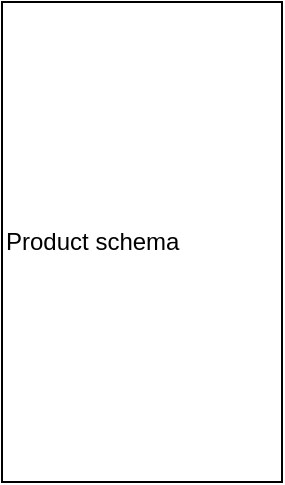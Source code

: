 <mxfile version="21.1.1" type="github">
  <diagram name="Page-1" id="2YBvvXClWsGukQMizWep">
    <mxGraphModel dx="880" dy="462" grid="1" gridSize="10" guides="1" tooltips="1" connect="1" arrows="1" fold="1" page="1" pageScale="1" pageWidth="850" pageHeight="1100" math="0" shadow="0">
      <root>
        <mxCell id="0" />
        <mxCell id="1" parent="0" />
        <mxCell id="d4c2uUDOufx6cGh8Gh3q-1" value="Product schema" style="rounded=0;whiteSpace=wrap;html=1;align=left;" vertex="1" parent="1">
          <mxGeometry x="40" y="160" width="140" height="240" as="geometry" />
        </mxCell>
      </root>
    </mxGraphModel>
  </diagram>
</mxfile>
